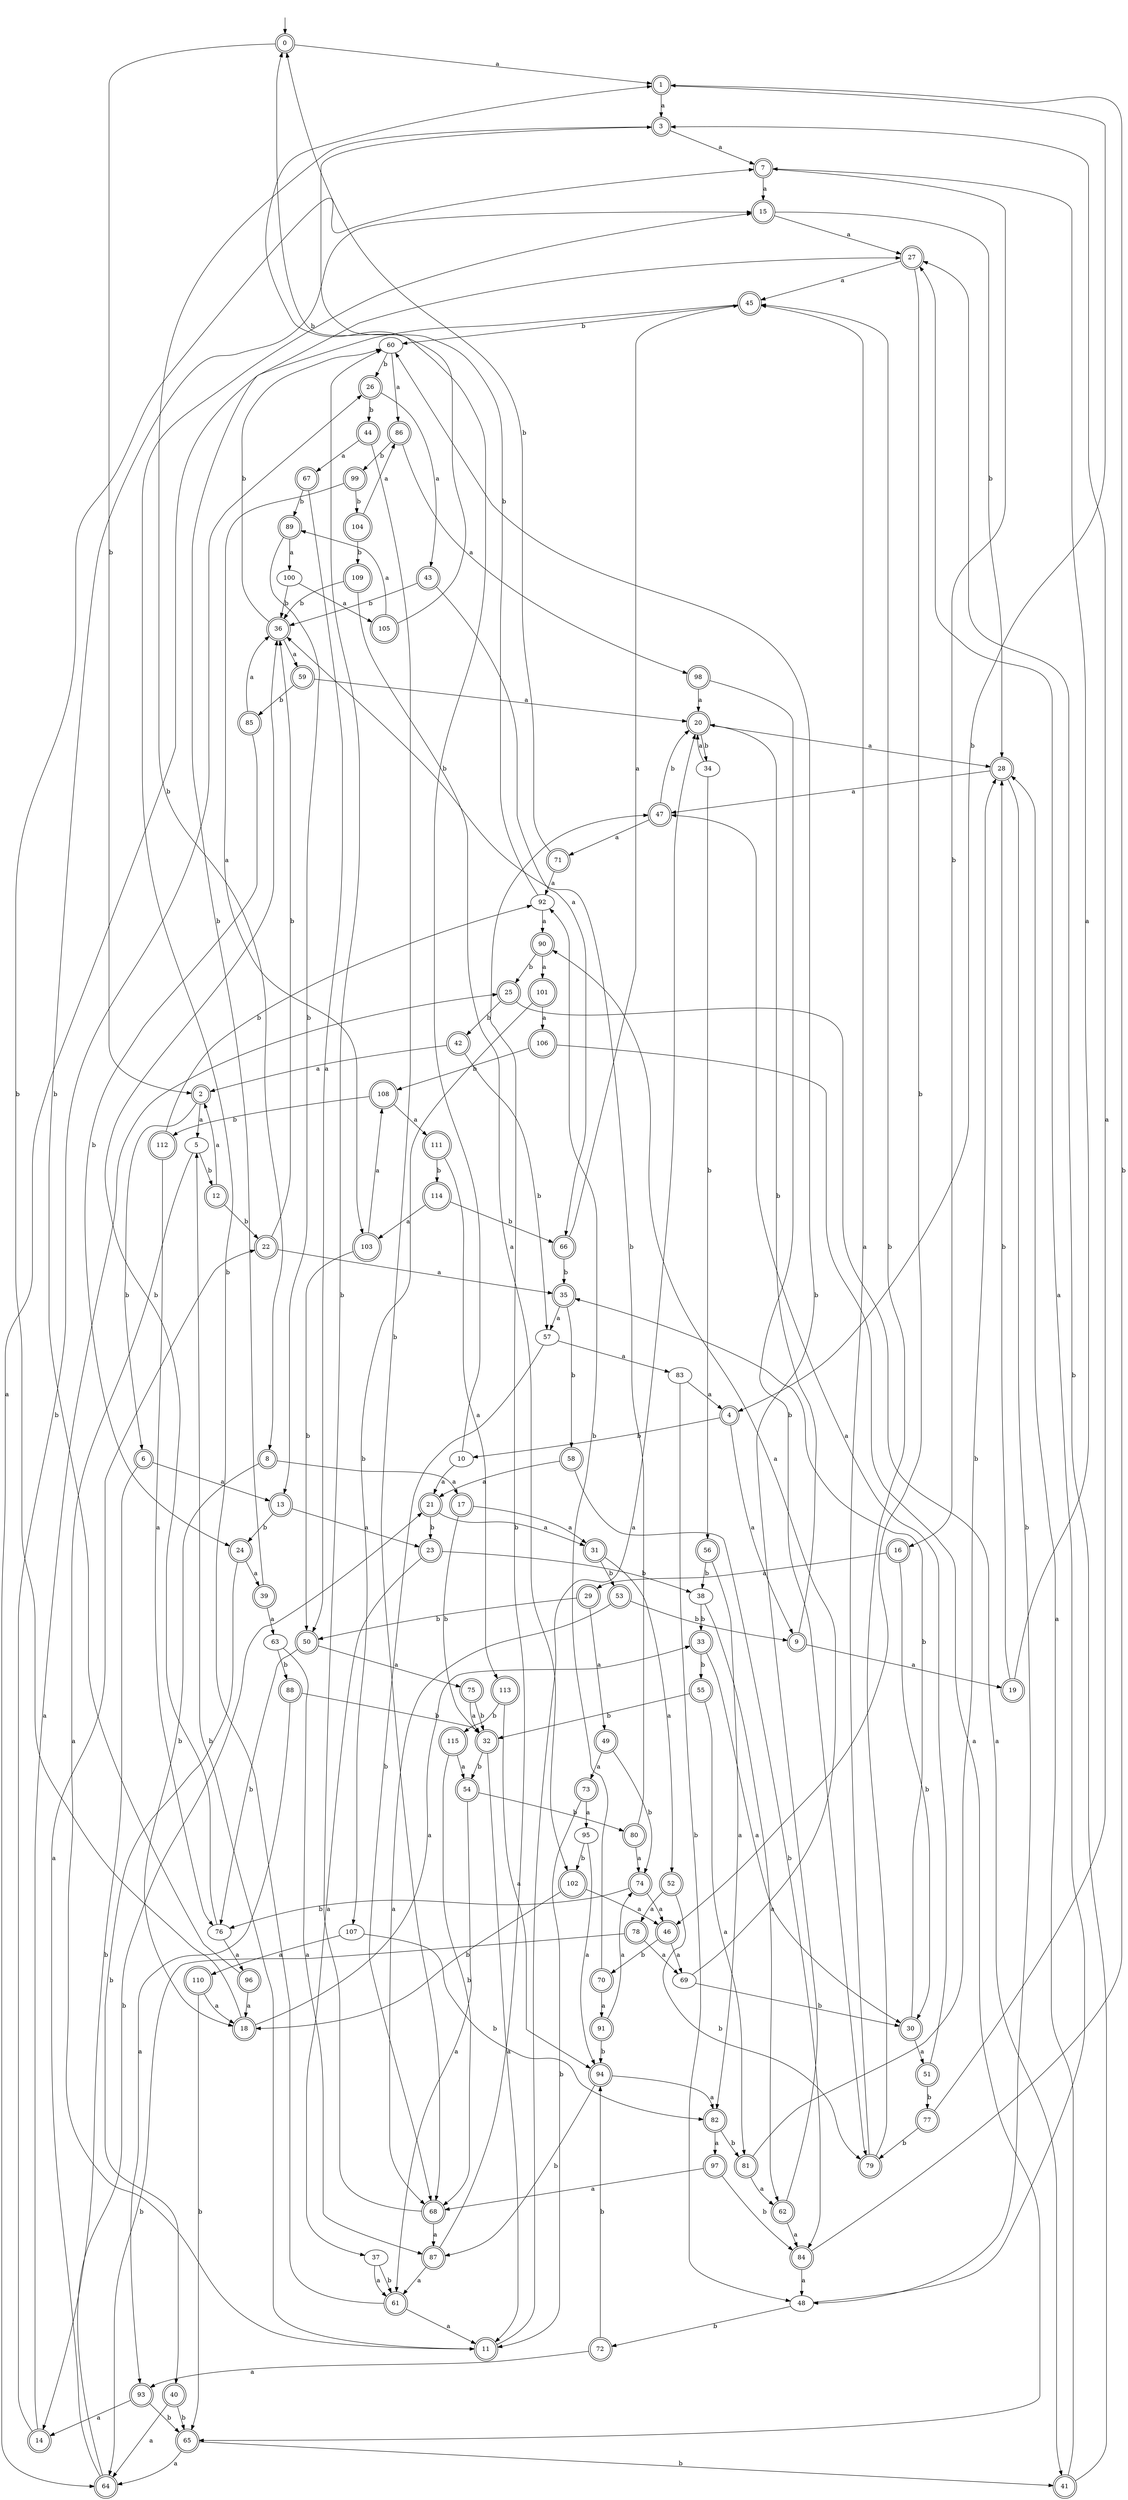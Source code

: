 digraph RandomDFA {
  __start0 [label="", shape=none];
  __start0 -> 0 [label=""];
  0 [shape=circle] [shape=doublecircle]
  0 -> 1 [label="a"]
  0 -> 2 [label="b"]
  1 [shape=doublecircle]
  1 -> 3 [label="a"]
  1 -> 4 [label="b"]
  2 [shape=doublecircle]
  2 -> 5 [label="a"]
  2 -> 6 [label="b"]
  3 [shape=doublecircle]
  3 -> 7 [label="a"]
  3 -> 8 [label="b"]
  4 [shape=doublecircle]
  4 -> 9 [label="a"]
  4 -> 10 [label="b"]
  5
  5 -> 11 [label="a"]
  5 -> 12 [label="b"]
  6 [shape=doublecircle]
  6 -> 13 [label="a"]
  6 -> 14 [label="b"]
  7 [shape=doublecircle]
  7 -> 15 [label="a"]
  7 -> 16 [label="b"]
  8 [shape=doublecircle]
  8 -> 17 [label="a"]
  8 -> 18 [label="b"]
  9 [shape=doublecircle]
  9 -> 19 [label="a"]
  9 -> 20 [label="b"]
  10
  10 -> 21 [label="a"]
  10 -> 1 [label="b"]
  11 [shape=doublecircle]
  11 -> 20 [label="a"]
  11 -> 5 [label="b"]
  12 [shape=doublecircle]
  12 -> 2 [label="a"]
  12 -> 22 [label="b"]
  13 [shape=doublecircle]
  13 -> 23 [label="a"]
  13 -> 24 [label="b"]
  14 [shape=doublecircle]
  14 -> 25 [label="a"]
  14 -> 26 [label="b"]
  15 [shape=doublecircle]
  15 -> 27 [label="a"]
  15 -> 28 [label="b"]
  16 [shape=doublecircle]
  16 -> 29 [label="a"]
  16 -> 30 [label="b"]
  17 [shape=doublecircle]
  17 -> 31 [label="a"]
  17 -> 32 [label="b"]
  18 [shape=doublecircle]
  18 -> 33 [label="a"]
  18 -> 7 [label="b"]
  19 [shape=doublecircle]
  19 -> 7 [label="a"]
  19 -> 28 [label="b"]
  20 [shape=doublecircle]
  20 -> 28 [label="a"]
  20 -> 34 [label="b"]
  21 [shape=doublecircle]
  21 -> 31 [label="a"]
  21 -> 23 [label="b"]
  22 [shape=doublecircle]
  22 -> 35 [label="a"]
  22 -> 36 [label="b"]
  23 [shape=doublecircle]
  23 -> 37 [label="a"]
  23 -> 38 [label="b"]
  24 [shape=doublecircle]
  24 -> 39 [label="a"]
  24 -> 40 [label="b"]
  25 [shape=doublecircle]
  25 -> 41 [label="a"]
  25 -> 42 [label="b"]
  26 [shape=doublecircle]
  26 -> 43 [label="a"]
  26 -> 44 [label="b"]
  27 [shape=doublecircle]
  27 -> 45 [label="a"]
  27 -> 46 [label="b"]
  28 [shape=doublecircle]
  28 -> 47 [label="a"]
  28 -> 48 [label="b"]
  29 [shape=doublecircle]
  29 -> 49 [label="a"]
  29 -> 50 [label="b"]
  30 [shape=doublecircle]
  30 -> 51 [label="a"]
  30 -> 35 [label="b"]
  31 [shape=doublecircle]
  31 -> 52 [label="a"]
  31 -> 53 [label="b"]
  32 [shape=doublecircle]
  32 -> 11 [label="a"]
  32 -> 54 [label="b"]
  33 [shape=doublecircle]
  33 -> 30 [label="a"]
  33 -> 55 [label="b"]
  34
  34 -> 20 [label="a"]
  34 -> 56 [label="b"]
  35 [shape=doublecircle]
  35 -> 57 [label="a"]
  35 -> 58 [label="b"]
  36 [shape=doublecircle]
  36 -> 59 [label="a"]
  36 -> 60 [label="b"]
  37
  37 -> 61 [label="a"]
  37 -> 61 [label="b"]
  38
  38 -> 62 [label="a"]
  38 -> 33 [label="b"]
  39 [shape=doublecircle]
  39 -> 63 [label="a"]
  39 -> 27 [label="b"]
  40 [shape=doublecircle]
  40 -> 64 [label="a"]
  40 -> 65 [label="b"]
  41 [shape=doublecircle]
  41 -> 28 [label="a"]
  41 -> 27 [label="b"]
  42 [shape=doublecircle]
  42 -> 2 [label="a"]
  42 -> 57 [label="b"]
  43 [shape=doublecircle]
  43 -> 66 [label="a"]
  43 -> 36 [label="b"]
  44 [shape=doublecircle]
  44 -> 67 [label="a"]
  44 -> 68 [label="b"]
  45 [shape=doublecircle]
  45 -> 64 [label="a"]
  45 -> 60 [label="b"]
  46 [shape=doublecircle]
  46 -> 69 [label="a"]
  46 -> 70 [label="b"]
  47 [shape=doublecircle]
  47 -> 71 [label="a"]
  47 -> 20 [label="b"]
  48
  48 -> 27 [label="a"]
  48 -> 72 [label="b"]
  49 [shape=doublecircle]
  49 -> 73 [label="a"]
  49 -> 74 [label="b"]
  50 [shape=doublecircle]
  50 -> 75 [label="a"]
  50 -> 76 [label="b"]
  51 [shape=doublecircle]
  51 -> 47 [label="a"]
  51 -> 77 [label="b"]
  52 [shape=doublecircle]
  52 -> 78 [label="a"]
  52 -> 79 [label="b"]
  53 [shape=doublecircle]
  53 -> 68 [label="a"]
  53 -> 9 [label="b"]
  54 [shape=doublecircle]
  54 -> 61 [label="a"]
  54 -> 80 [label="b"]
  55 [shape=doublecircle]
  55 -> 81 [label="a"]
  55 -> 32 [label="b"]
  56 [shape=doublecircle]
  56 -> 82 [label="a"]
  56 -> 38 [label="b"]
  57
  57 -> 83 [label="a"]
  57 -> 68 [label="b"]
  58 [shape=doublecircle]
  58 -> 21 [label="a"]
  58 -> 84 [label="b"]
  59 [shape=doublecircle]
  59 -> 20 [label="a"]
  59 -> 85 [label="b"]
  60
  60 -> 86 [label="a"]
  60 -> 26 [label="b"]
  61 [shape=doublecircle]
  61 -> 11 [label="a"]
  61 -> 15 [label="b"]
  62 [shape=doublecircle]
  62 -> 84 [label="a"]
  62 -> 60 [label="b"]
  63
  63 -> 87 [label="a"]
  63 -> 88 [label="b"]
  64 [shape=doublecircle]
  64 -> 22 [label="a"]
  64 -> 21 [label="b"]
  65 [shape=doublecircle]
  65 -> 64 [label="a"]
  65 -> 41 [label="b"]
  66 [shape=doublecircle]
  66 -> 45 [label="a"]
  66 -> 35 [label="b"]
  67 [shape=doublecircle]
  67 -> 50 [label="a"]
  67 -> 89 [label="b"]
  68 [shape=doublecircle]
  68 -> 87 [label="a"]
  68 -> 60 [label="b"]
  69
  69 -> 90 [label="a"]
  69 -> 30 [label="b"]
  70 [shape=doublecircle]
  70 -> 91 [label="a"]
  70 -> 92 [label="b"]
  71 [shape=doublecircle]
  71 -> 92 [label="a"]
  71 -> 0 [label="b"]
  72 [shape=doublecircle]
  72 -> 93 [label="a"]
  72 -> 94 [label="b"]
  73 [shape=doublecircle]
  73 -> 95 [label="a"]
  73 -> 11 [label="b"]
  74 [shape=doublecircle]
  74 -> 46 [label="a"]
  74 -> 76 [label="b"]
  75 [shape=doublecircle]
  75 -> 32 [label="a"]
  75 -> 32 [label="b"]
  76
  76 -> 96 [label="a"]
  76 -> 36 [label="b"]
  77 [shape=doublecircle]
  77 -> 3 [label="a"]
  77 -> 79 [label="b"]
  78 [shape=doublecircle]
  78 -> 69 [label="a"]
  78 -> 64 [label="b"]
  79 [shape=doublecircle]
  79 -> 45 [label="a"]
  79 -> 45 [label="b"]
  80 [shape=doublecircle]
  80 -> 74 [label="a"]
  80 -> 36 [label="b"]
  81 [shape=doublecircle]
  81 -> 62 [label="a"]
  81 -> 28 [label="b"]
  82 [shape=doublecircle]
  82 -> 97 [label="a"]
  82 -> 81 [label="b"]
  83
  83 -> 4 [label="a"]
  83 -> 48 [label="b"]
  84 [shape=doublecircle]
  84 -> 48 [label="a"]
  84 -> 1 [label="b"]
  85 [shape=doublecircle]
  85 -> 36 [label="a"]
  85 -> 24 [label="b"]
  86 [shape=doublecircle]
  86 -> 98 [label="a"]
  86 -> 99 [label="b"]
  87 [shape=doublecircle]
  87 -> 61 [label="a"]
  87 -> 47 [label="b"]
  88 [shape=doublecircle]
  88 -> 93 [label="a"]
  88 -> 32 [label="b"]
  89 [shape=doublecircle]
  89 -> 100 [label="a"]
  89 -> 13 [label="b"]
  90 [shape=doublecircle]
  90 -> 101 [label="a"]
  90 -> 25 [label="b"]
  91 [shape=doublecircle]
  91 -> 74 [label="a"]
  91 -> 94 [label="b"]
  92
  92 -> 90 [label="a"]
  92 -> 3 [label="b"]
  93 [shape=doublecircle]
  93 -> 14 [label="a"]
  93 -> 65 [label="b"]
  94 [shape=doublecircle]
  94 -> 82 [label="a"]
  94 -> 87 [label="b"]
  95
  95 -> 94 [label="a"]
  95 -> 102 [label="b"]
  96 [shape=doublecircle]
  96 -> 18 [label="a"]
  96 -> 15 [label="b"]
  97 [shape=doublecircle]
  97 -> 68 [label="a"]
  97 -> 84 [label="b"]
  98 [shape=doublecircle]
  98 -> 20 [label="a"]
  98 -> 79 [label="b"]
  99 [shape=doublecircle]
  99 -> 103 [label="a"]
  99 -> 104 [label="b"]
  100
  100 -> 105 [label="a"]
  100 -> 36 [label="b"]
  101 [shape=doublecircle]
  101 -> 106 [label="a"]
  101 -> 107 [label="b"]
  102 [shape=doublecircle]
  102 -> 46 [label="a"]
  102 -> 18 [label="b"]
  103 [shape=doublecircle]
  103 -> 108 [label="a"]
  103 -> 50 [label="b"]
  104 [shape=doublecircle]
  104 -> 86 [label="a"]
  104 -> 109 [label="b"]
  105 [shape=doublecircle]
  105 -> 89 [label="a"]
  105 -> 0 [label="b"]
  106 [shape=doublecircle]
  106 -> 65 [label="a"]
  106 -> 108 [label="b"]
  107
  107 -> 110 [label="a"]
  107 -> 82 [label="b"]
  108 [shape=doublecircle]
  108 -> 111 [label="a"]
  108 -> 112 [label="b"]
  109 [shape=doublecircle]
  109 -> 102 [label="a"]
  109 -> 36 [label="b"]
  110 [shape=doublecircle]
  110 -> 18 [label="a"]
  110 -> 65 [label="b"]
  111 [shape=doublecircle]
  111 -> 113 [label="a"]
  111 -> 114 [label="b"]
  112 [shape=doublecircle]
  112 -> 76 [label="a"]
  112 -> 92 [label="b"]
  113 [shape=doublecircle]
  113 -> 94 [label="a"]
  113 -> 115 [label="b"]
  114 [shape=doublecircle]
  114 -> 103 [label="a"]
  114 -> 66 [label="b"]
  115 [shape=doublecircle]
  115 -> 54 [label="a"]
  115 -> 68 [label="b"]
}
